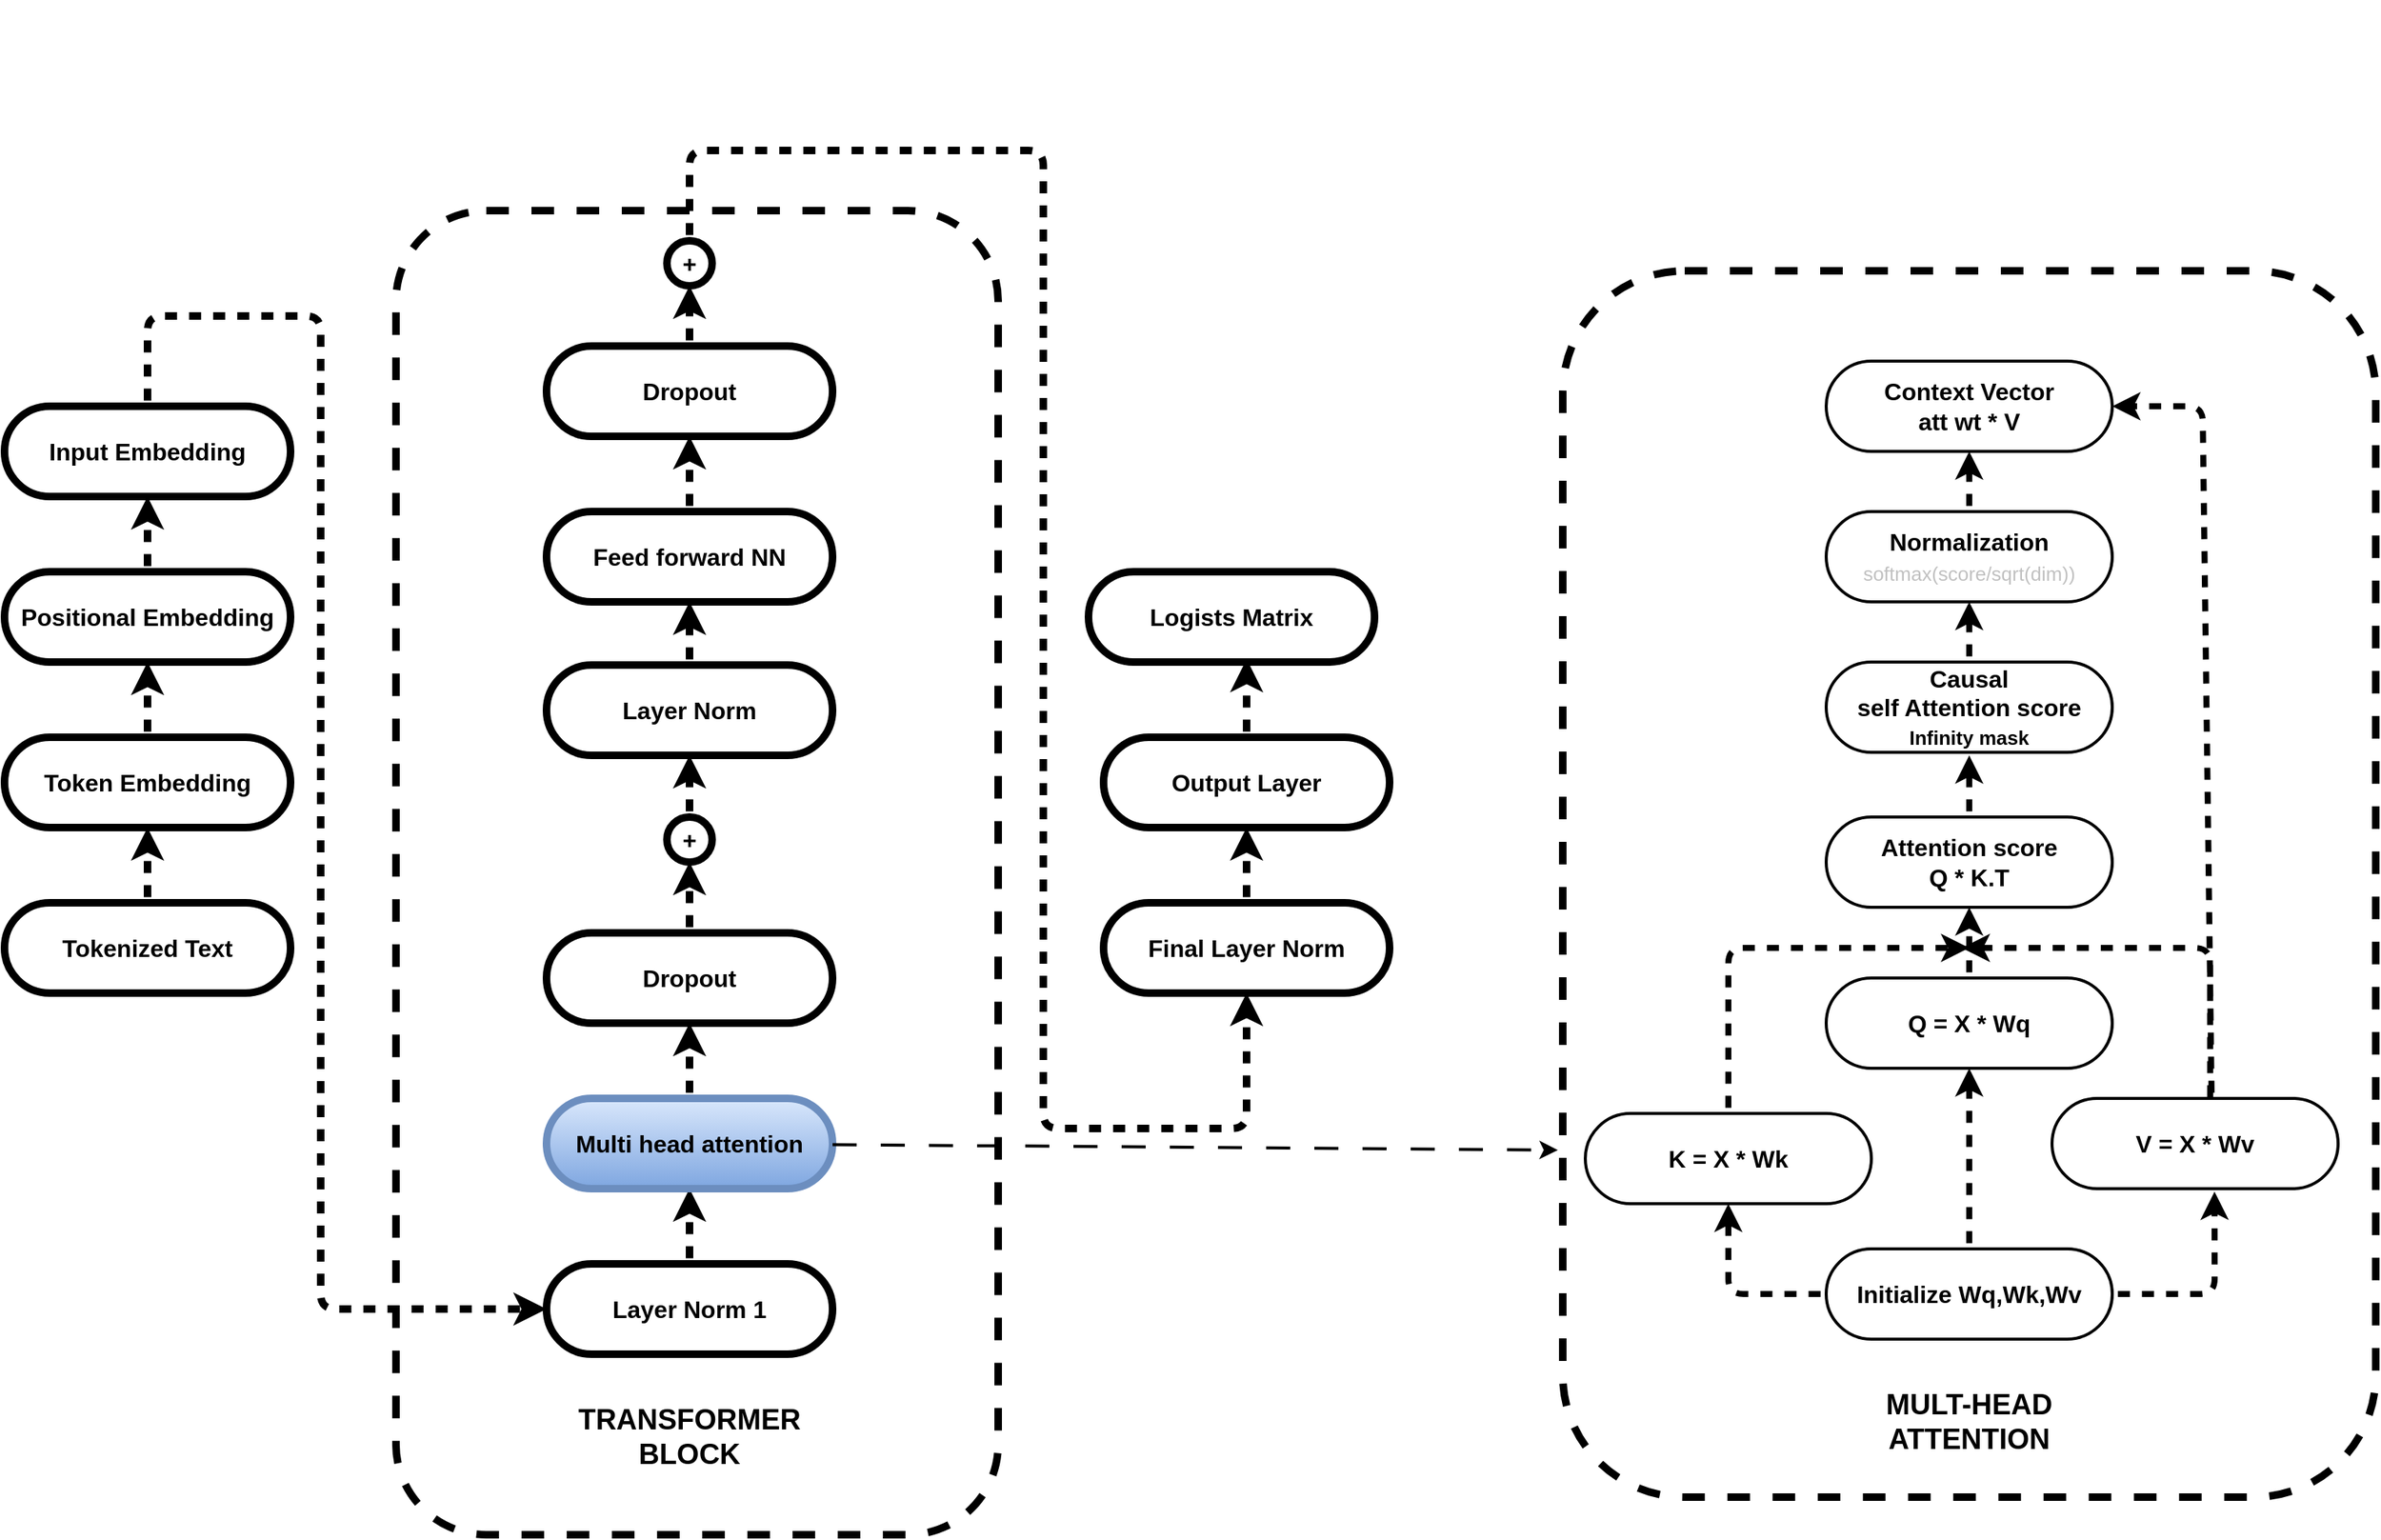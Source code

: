 <mxfile>
    <diagram id="dP2pN3_JtfydULPp_apn" name="Page-1">
        <mxGraphModel dx="2016" dy="1879" grid="1" gridSize="10" guides="1" tooltips="1" connect="1" arrows="1" fold="1" page="1" pageScale="1" pageWidth="850" pageHeight="1100" math="0" shadow="0">
            <root>
                <mxCell id="0"/>
                <mxCell id="1" parent="0"/>
                <mxCell id="73" value="" style="group" parent="1" vertex="1" connectable="0">
                    <mxGeometry x="-20" y="-130" width="1575" height="1020" as="geometry"/>
                </mxCell>
                <mxCell id="25" value="" style="rounded=1;whiteSpace=wrap;html=1;dashed=1;fontSize=16;fontStyle=1;strokeWidth=5;" parent="73" vertex="1">
                    <mxGeometry x="260" y="140" width="400" height="880" as="geometry"/>
                </mxCell>
                <mxCell id="6" value="" style="edgeStyle=none;html=1;fontSize=16;fontStyle=1;strokeWidth=5;flowAnimation=1;" parent="73" source="4" target="5" edge="1">
                    <mxGeometry relative="1" as="geometry"/>
                </mxCell>
                <mxCell id="4" value="Tokenized Text" style="html=1;dashed=0;whiteSpace=wrap;shape=mxgraph.dfd.start;fontSize=16;fontStyle=1;strokeWidth=5;" parent="73" vertex="1">
                    <mxGeometry y="600" width="190" height="60" as="geometry"/>
                </mxCell>
                <mxCell id="8" value="" style="edgeStyle=none;html=1;fontSize=16;fontStyle=1;strokeWidth=5;flowAnimation=1;" parent="73" source="5" target="7" edge="1">
                    <mxGeometry relative="1" as="geometry"/>
                </mxCell>
                <mxCell id="5" value="Token Embedding" style="html=1;dashed=0;whiteSpace=wrap;shape=mxgraph.dfd.start;fontSize=16;fontStyle=1;strokeWidth=5;" parent="73" vertex="1">
                    <mxGeometry y="490" width="190" height="60" as="geometry"/>
                </mxCell>
                <mxCell id="7" value="Positional Embedding" style="html=1;dashed=0;whiteSpace=wrap;shape=mxgraph.dfd.start;fontSize=16;fontStyle=1;strokeWidth=5;" parent="73" vertex="1">
                    <mxGeometry y="380" width="190" height="60" as="geometry"/>
                </mxCell>
                <mxCell id="11" value="" style="edgeStyle=none;html=1;fontSize=16;fontStyle=1;strokeWidth=5;flowAnimation=1;" parent="73" source="9" target="10" edge="1">
                    <mxGeometry relative="1" as="geometry"/>
                </mxCell>
                <mxCell id="9" value="Layer Norm 1" style="html=1;dashed=0;whiteSpace=wrap;shape=mxgraph.dfd.start;fontSize=16;fontStyle=1;strokeWidth=5;" parent="73" vertex="1">
                    <mxGeometry x="360" y="840" width="190" height="60" as="geometry"/>
                </mxCell>
                <mxCell id="13" value="" style="edgeStyle=none;html=1;fontSize=16;fontStyle=1;strokeWidth=5;flowAnimation=1;" parent="73" source="10" target="12" edge="1">
                    <mxGeometry relative="1" as="geometry"/>
                </mxCell>
                <mxCell id="10" value="Multi head attention" style="html=1;dashed=0;whiteSpace=wrap;shape=mxgraph.dfd.start;fontSize=16;fontStyle=1;fillColor=#dae8fc;gradientColor=#7ea6e0;strokeColor=#6c8ebf;strokeWidth=5;" parent="73" vertex="1">
                    <mxGeometry x="360" y="730" width="190" height="60" as="geometry"/>
                </mxCell>
                <mxCell id="15" value="" style="edgeStyle=none;html=1;fontSize=16;fontStyle=1;strokeWidth=5;flowAnimation=1;" parent="73" source="12" target="14" edge="1">
                    <mxGeometry relative="1" as="geometry"/>
                </mxCell>
                <mxCell id="12" value="Dropout" style="html=1;dashed=0;whiteSpace=wrap;shape=mxgraph.dfd.start;fontSize=16;fontStyle=1;strokeWidth=5;" parent="73" vertex="1">
                    <mxGeometry x="360" y="620" width="190" height="60" as="geometry"/>
                </mxCell>
                <mxCell id="21" value="" style="edgeStyle=none;html=1;fontSize=16;fontStyle=1;strokeWidth=5;flowAnimation=1;" parent="73" source="14" target="16" edge="1">
                    <mxGeometry relative="1" as="geometry"/>
                </mxCell>
                <mxCell id="14" value="+" style="shape=ellipse;html=1;dashed=0;whiteSpace=wrap;aspect=fixed;perimeter=ellipsePerimeter;fontSize=16;fontStyle=1;strokeWidth=5;" parent="73" vertex="1">
                    <mxGeometry x="440" y="543" width="30" height="30" as="geometry"/>
                </mxCell>
                <mxCell id="18" value="" style="edgeStyle=none;html=1;fontSize=16;fontStyle=1;strokeWidth=5;flowAnimation=1;" parent="73" source="16" target="17" edge="1">
                    <mxGeometry relative="1" as="geometry"/>
                </mxCell>
                <mxCell id="16" value="Layer Norm" style="html=1;dashed=0;whiteSpace=wrap;shape=mxgraph.dfd.start;fontSize=16;fontStyle=1;strokeWidth=5;" parent="73" vertex="1">
                    <mxGeometry x="360" y="442" width="190" height="60" as="geometry"/>
                </mxCell>
                <mxCell id="20" value="" style="edgeStyle=none;html=1;fontSize=16;fontStyle=1;strokeWidth=5;flowAnimation=1;" parent="73" source="17" target="19" edge="1">
                    <mxGeometry relative="1" as="geometry"/>
                </mxCell>
                <mxCell id="17" value="Feed forward NN" style="html=1;dashed=0;whiteSpace=wrap;shape=mxgraph.dfd.start;fontSize=16;fontStyle=1;strokeWidth=5;" parent="73" vertex="1">
                    <mxGeometry x="360" y="340" width="190" height="60" as="geometry"/>
                </mxCell>
                <mxCell id="24" style="edgeStyle=none;html=1;entryX=0.5;entryY=1;entryDx=0;entryDy=0;fontSize=16;fontStyle=1;strokeWidth=5;flowAnimation=1;" parent="73" source="19" target="22" edge="1">
                    <mxGeometry relative="1" as="geometry"/>
                </mxCell>
                <mxCell id="19" value="Dropout" style="html=1;dashed=0;whiteSpace=wrap;shape=mxgraph.dfd.start;fontSize=16;fontStyle=1;strokeWidth=5;" parent="73" vertex="1">
                    <mxGeometry x="360" y="230" width="190" height="60" as="geometry"/>
                </mxCell>
                <mxCell id="22" value="+" style="shape=ellipse;html=1;dashed=0;whiteSpace=wrap;aspect=fixed;perimeter=ellipsePerimeter;fontSize=16;fontStyle=1;strokeWidth=5;" parent="73" vertex="1">
                    <mxGeometry x="440" y="160" width="30" height="30" as="geometry"/>
                </mxCell>
                <mxCell id="26" value="Final Layer Norm" style="html=1;dashed=0;whiteSpace=wrap;shape=mxgraph.dfd.start;fontSize=16;fontStyle=1;strokeWidth=5;" parent="73" vertex="1">
                    <mxGeometry x="730" y="600" width="190" height="60" as="geometry"/>
                </mxCell>
                <mxCell id="27" value="Output Layer" style="html=1;dashed=0;whiteSpace=wrap;shape=mxgraph.dfd.start;fontSize=16;fontStyle=1;strokeWidth=5;" parent="73" vertex="1">
                    <mxGeometry x="730" y="490" width="190" height="60" as="geometry"/>
                </mxCell>
                <mxCell id="28" style="edgeStyle=none;html=1;entryX=0.5;entryY=1;entryDx=0;entryDy=0;entryPerimeter=0;fontSize=16;fontStyle=1;strokeWidth=5;flowAnimation=1;" parent="73" source="26" target="27" edge="1">
                    <mxGeometry relative="1" as="geometry"/>
                </mxCell>
                <mxCell id="31" value="Logists Matrix" style="html=1;dashed=0;whiteSpace=wrap;shape=mxgraph.dfd.start;fontSize=16;fontStyle=1;strokeWidth=5;" parent="73" vertex="1">
                    <mxGeometry x="720" y="380" width="190" height="60" as="geometry"/>
                </mxCell>
                <mxCell id="32" style="edgeStyle=none;html=1;entryX=0.553;entryY=0.967;entryDx=0;entryDy=0;entryPerimeter=0;fontSize=16;fontStyle=1;strokeWidth=5;flowAnimation=1;" parent="73" source="27" target="31" edge="1">
                    <mxGeometry relative="1" as="geometry"/>
                </mxCell>
                <mxCell id="36" value="" style="endArrow=classic;html=1;exitX=0.5;exitY=0;exitDx=0;exitDy=0;entryX=0.5;entryY=0.5;entryDx=0;entryDy=30;entryPerimeter=0;fontSize=16;fontStyle=1;strokeWidth=5;flowAnimation=1;" parent="73" source="22" target="26" edge="1">
                    <mxGeometry width="50" height="50" relative="1" as="geometry">
                        <mxPoint x="680" y="210" as="sourcePoint"/>
                        <mxPoint x="700" y="640" as="targetPoint"/>
                        <Array as="points">
                            <mxPoint x="455" y="100"/>
                            <mxPoint x="690" y="100"/>
                            <mxPoint x="690" y="370"/>
                            <mxPoint x="690" y="750"/>
                            <mxPoint x="825" y="750"/>
                        </Array>
                    </mxGeometry>
                </mxCell>
                <mxCell id="37" value="" style="endArrow=classic;html=1;entryX=0;entryY=0.5;entryDx=0;entryDy=0;entryPerimeter=0;fontSize=16;fontStyle=1;strokeWidth=5;flowAnimation=1;exitX=0.5;exitY=0.5;exitDx=0;exitDy=-30;exitPerimeter=0;" parent="73" source="39" target="9" edge="1">
                    <mxGeometry width="50" height="50" relative="1" as="geometry">
                        <mxPoint x="100" y="250" as="sourcePoint"/>
                        <mxPoint x="490" y="420" as="targetPoint"/>
                        <Array as="points">
                            <mxPoint x="95" y="210"/>
                            <mxPoint x="210" y="210"/>
                            <mxPoint x="210" y="330"/>
                            <mxPoint x="210" y="870"/>
                        </Array>
                    </mxGeometry>
                </mxCell>
                <mxCell id="38" value="TRANSFORMER BLOCK" style="text;html=1;align=center;verticalAlign=middle;whiteSpace=wrap;rounded=0;strokeWidth=2;fontSize=19;fontStyle=1" parent="73" vertex="1">
                    <mxGeometry x="425" y="940" width="60" height="30" as="geometry"/>
                </mxCell>
                <mxCell id="39" value="Input Embedding" style="html=1;dashed=0;whiteSpace=wrap;shape=mxgraph.dfd.start;fontSize=16;fontStyle=1;strokeWidth=5;" parent="73" vertex="1">
                    <mxGeometry y="270" width="190" height="60" as="geometry"/>
                </mxCell>
                <mxCell id="40" style="edgeStyle=none;html=1;entryX=0.5;entryY=0.5;entryDx=0;entryDy=30;entryPerimeter=0;strokeWidth=5;flowAnimation=1;" parent="73" source="7" target="39" edge="1">
                    <mxGeometry relative="1" as="geometry"/>
                </mxCell>
                <mxCell id="41" value="" style="rounded=1;whiteSpace=wrap;html=1;dashed=1;fontSize=16;fontStyle=1;strokeWidth=5;fillColor=none;gradientColor=#7ea6e0;strokeColor=#000000;" parent="73" vertex="1">
                    <mxGeometry x="1035" y="180" width="540" height="815" as="geometry"/>
                </mxCell>
                <mxCell id="42" value="MULT-HEAD ATTENTION" style="text;html=1;align=center;verticalAlign=middle;whiteSpace=wrap;rounded=0;strokeWidth=2;fontSize=19;fontStyle=1" parent="73" vertex="1">
                    <mxGeometry x="1240" y="930" width="130" height="30" as="geometry"/>
                </mxCell>
                <mxCell id="43" style="edgeStyle=none;html=1;dashed=1;dashPattern=8 8;strokeWidth=2;entryX=-0.006;entryY=0.717;entryDx=0;entryDy=0;entryPerimeter=0;" parent="73" source="10" target="41" edge="1">
                    <mxGeometry relative="1" as="geometry">
                        <mxPoint x="1030" y="770" as="targetPoint"/>
                    </mxGeometry>
                </mxCell>
                <mxCell id="46" value="" style="edgeStyle=none;html=1;flowAnimation=1;strokeWidth=4;" parent="73" source="44" target="45" edge="1">
                    <mxGeometry relative="1" as="geometry"/>
                </mxCell>
                <mxCell id="44" value="Initialize Wq,Wk,Wv" style="html=1;dashed=0;whiteSpace=wrap;shape=mxgraph.dfd.start;fontSize=16;fontStyle=1;strokeWidth=2;" parent="73" vertex="1">
                    <mxGeometry x="1210" y="830" width="190" height="60" as="geometry"/>
                </mxCell>
                <mxCell id="48" value="" style="edgeStyle=none;html=1;flowAnimation=1;strokeWidth=4;" parent="73" source="45" target="47" edge="1">
                    <mxGeometry relative="1" as="geometry"/>
                </mxCell>
                <mxCell id="45" value="Q = X * Wq" style="html=1;dashed=0;whiteSpace=wrap;shape=mxgraph.dfd.start;fontSize=16;fontStyle=1;strokeWidth=2;" parent="73" vertex="1">
                    <mxGeometry x="1210" y="650" width="190" height="60" as="geometry"/>
                </mxCell>
                <mxCell id="56" value="" style="edgeStyle=none;html=1;flowAnimation=1;strokeWidth=4;" parent="73" source="47" edge="1">
                    <mxGeometry relative="1" as="geometry">
                        <mxPoint x="1305" y="502" as="targetPoint"/>
                    </mxGeometry>
                </mxCell>
                <mxCell id="47" value="Attention score&lt;div&gt;Q * K.T&lt;/div&gt;" style="html=1;dashed=0;whiteSpace=wrap;shape=mxgraph.dfd.start;fontSize=16;fontStyle=1;strokeWidth=2;" parent="73" vertex="1">
                    <mxGeometry x="1210" y="543" width="190" height="60" as="geometry"/>
                </mxCell>
                <mxCell id="49" value="V = X * Wv" style="html=1;dashed=0;whiteSpace=wrap;shape=mxgraph.dfd.start;fontSize=16;fontStyle=1;strokeWidth=2;" parent="73" vertex="1">
                    <mxGeometry x="1360" y="730" width="190" height="60" as="geometry"/>
                </mxCell>
                <mxCell id="50" value="K = X * Wk" style="html=1;dashed=0;whiteSpace=wrap;shape=mxgraph.dfd.start;fontSize=16;fontStyle=1;strokeWidth=2;" parent="73" vertex="1">
                    <mxGeometry x="1050" y="740" width="190" height="60" as="geometry"/>
                </mxCell>
                <mxCell id="51" style="edgeStyle=none;html=1;entryX=0.5;entryY=0.5;entryDx=0;entryDy=30;entryPerimeter=0;flowAnimation=1;strokeWidth=4;" parent="73" source="44" target="50" edge="1">
                    <mxGeometry relative="1" as="geometry">
                        <Array as="points">
                            <mxPoint x="1145" y="860"/>
                        </Array>
                    </mxGeometry>
                </mxCell>
                <mxCell id="52" style="edgeStyle=none;html=1;entryX=0.568;entryY=1.033;entryDx=0;entryDy=0;entryPerimeter=0;flowAnimation=1;strokeWidth=4;" parent="73" source="44" target="49" edge="1">
                    <mxGeometry relative="1" as="geometry">
                        <mxPoint x="1460" y="810" as="targetPoint"/>
                        <Array as="points">
                            <mxPoint x="1468" y="860"/>
                        </Array>
                    </mxGeometry>
                </mxCell>
                <mxCell id="53" style="edgeStyle=none;html=1;flowAnimation=1;strokeWidth=4;" parent="73" source="50" edge="1">
                    <mxGeometry relative="1" as="geometry">
                        <mxPoint x="1305" y="630" as="targetPoint"/>
                        <Array as="points">
                            <mxPoint x="1145" y="630"/>
                            <mxPoint x="1230" y="630"/>
                        </Array>
                    </mxGeometry>
                </mxCell>
                <mxCell id="54" style="edgeStyle=none;html=1;exitX=0.553;exitY=0.05;exitDx=0;exitDy=0;exitPerimeter=0;flowAnimation=1;strokeWidth=4;" parent="73" source="49" edge="1">
                    <mxGeometry relative="1" as="geometry">
                        <mxPoint x="1300" y="630" as="targetPoint"/>
                        <Array as="points">
                            <mxPoint x="1465" y="630"/>
                        </Array>
                    </mxGeometry>
                </mxCell>
                <mxCell id="58" value="" style="edgeStyle=none;html=1;flowAnimation=1;strokeWidth=2;" parent="73" target="57" edge="1">
                    <mxGeometry relative="1" as="geometry">
                        <mxPoint x="1305" y="442" as="sourcePoint"/>
                    </mxGeometry>
                </mxCell>
                <mxCell id="57" value="Causal &lt;br&gt;self Attention score&lt;br&gt;&lt;div&gt;&lt;font style=&quot;font-size: 13px;&quot;&gt;Infinity mask&lt;/font&gt;&lt;/div&gt;" style="html=1;dashed=0;whiteSpace=wrap;shape=mxgraph.dfd.start;fontSize=16;fontStyle=1;strokeWidth=2;" parent="73" vertex="1">
                    <mxGeometry x="1210" y="440" width="190" height="60" as="geometry"/>
                </mxCell>
                <mxCell id="59" value="Normalization&lt;div&gt;&lt;span style=&quot;color: rgb(192, 192, 192); font-weight: normal;&quot;&gt;&lt;font style=&quot;font-size: 13px;&quot;&gt;softmax(score/sqrt(dim))&lt;/font&gt;&lt;/span&gt;&lt;/div&gt;" style="html=1;dashed=0;whiteSpace=wrap;shape=mxgraph.dfd.start;fontSize=16;fontStyle=1;strokeWidth=2;" parent="73" vertex="1">
                    <mxGeometry x="1210" y="340" width="190" height="60" as="geometry"/>
                </mxCell>
                <mxCell id="63" value="" style="endArrow=classic;html=1;entryX=1;entryY=0.5;entryDx=0;entryDy=0;entryPerimeter=0;flowAnimation=1;strokeWidth=4;" parent="73" target="68" edge="1">
                    <mxGeometry width="50" height="50" relative="1" as="geometry">
                        <mxPoint x="1466" y="730" as="sourcePoint"/>
                        <mxPoint x="1403" y="262" as="targetPoint"/>
                        <Array as="points">
                            <mxPoint x="1460" y="270"/>
                        </Array>
                    </mxGeometry>
                </mxCell>
                <mxCell id="69" value="" style="edgeStyle=none;html=1;" parent="73" target="68" edge="1">
                    <mxGeometry relative="1" as="geometry">
                        <mxPoint x="1305" y="260" as="sourcePoint"/>
                    </mxGeometry>
                </mxCell>
                <mxCell id="68" value="Context Vector&lt;div&gt;att wt * V&lt;/div&gt;" style="html=1;dashed=0;whiteSpace=wrap;shape=mxgraph.dfd.start;fontSize=16;fontStyle=1;strokeWidth=2;" parent="73" vertex="1">
                    <mxGeometry x="1210" y="240" width="190" height="60" as="geometry"/>
                </mxCell>
                <mxCell id="71" style="edgeStyle=none;html=1;entryX=0.5;entryY=0.5;entryDx=0;entryDy=30;entryPerimeter=0;flowAnimation=1;strokeWidth=4;" parent="73" source="57" target="59" edge="1">
                    <mxGeometry relative="1" as="geometry"/>
                </mxCell>
                <mxCell id="72" style="edgeStyle=none;html=1;entryX=0.5;entryY=0.5;entryDx=0;entryDy=30;entryPerimeter=0;strokeWidth=4;flowAnimation=1;" parent="73" source="59" target="68" edge="1">
                    <mxGeometry relative="1" as="geometry"/>
                </mxCell>
            </root>
        </mxGraphModel>
    </diagram>
</mxfile>